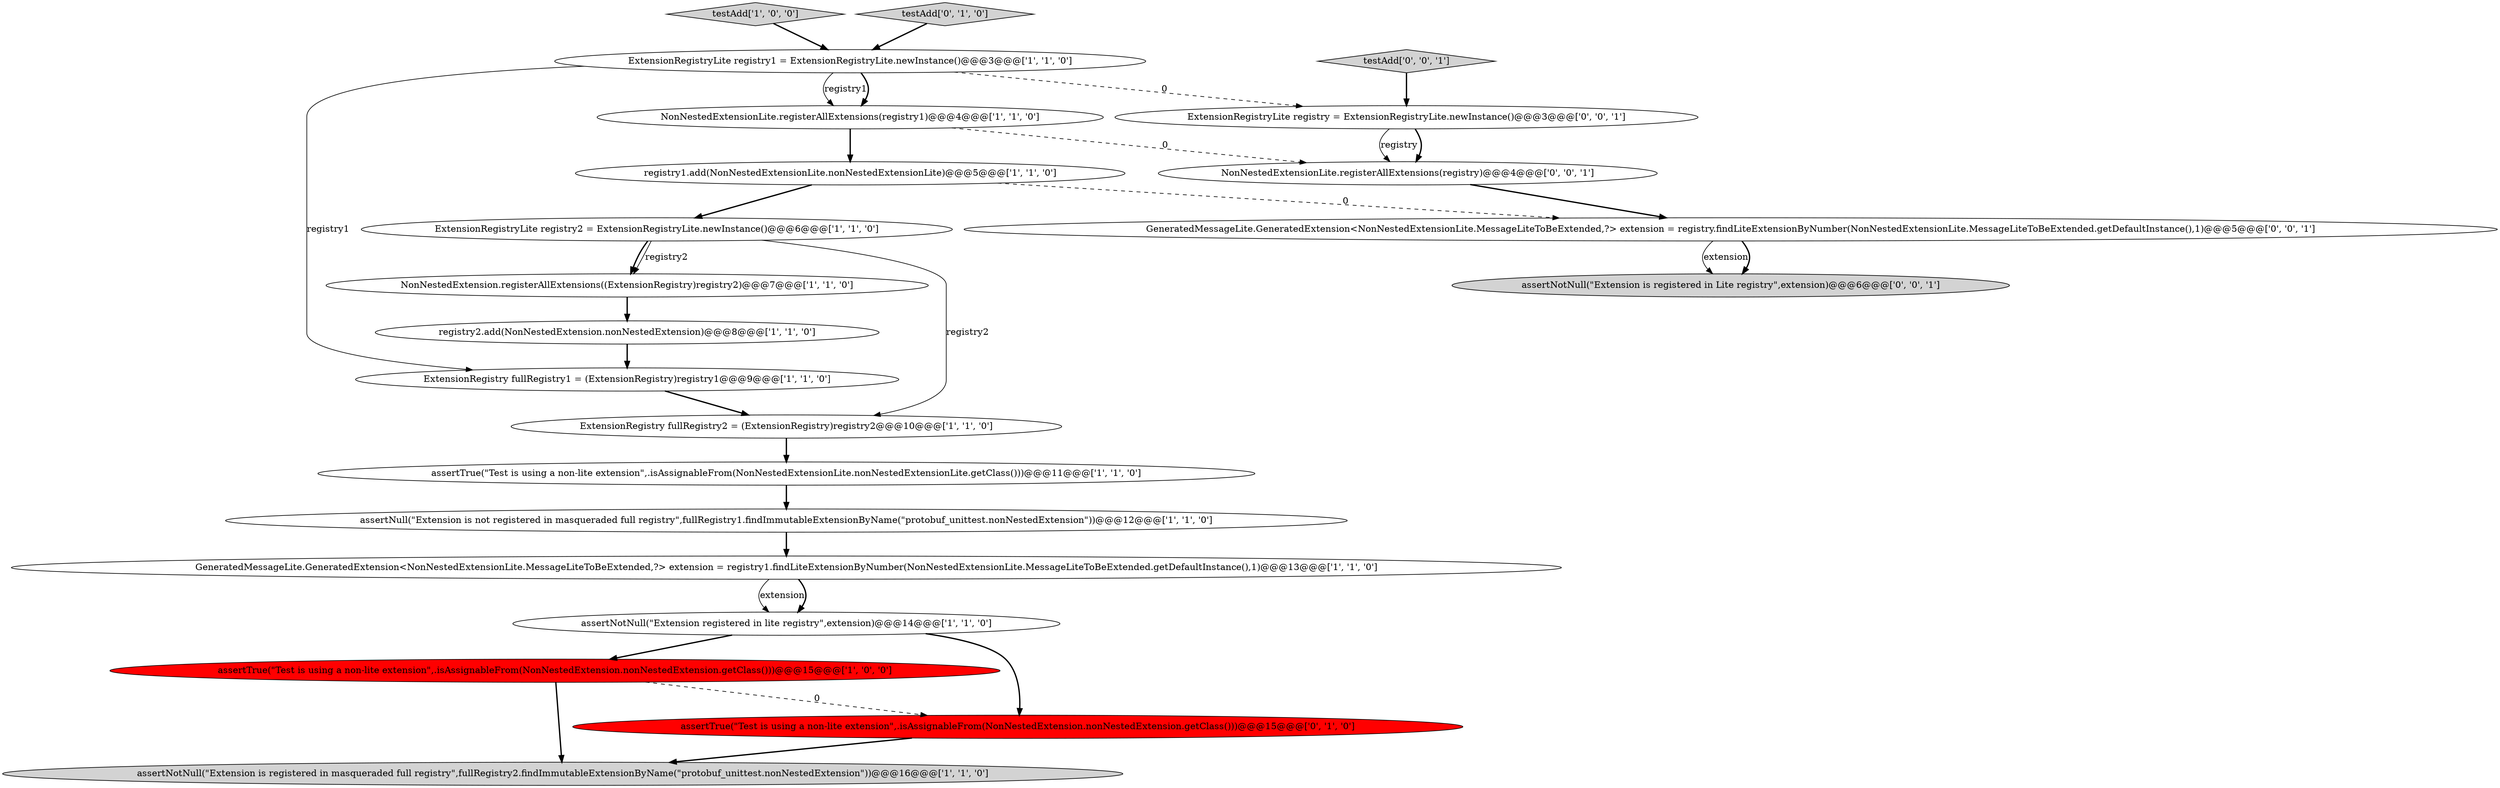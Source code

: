 digraph {
6 [style = filled, label = "testAdd['1', '0', '0']", fillcolor = lightgray, shape = diamond image = "AAA0AAABBB1BBB"];
20 [style = filled, label = "assertNotNull(\"Extension is registered in Lite registry\",extension)@@@6@@@['0', '0', '1']", fillcolor = lightgray, shape = ellipse image = "AAA0AAABBB3BBB"];
17 [style = filled, label = "NonNestedExtensionLite.registerAllExtensions(registry)@@@4@@@['0', '0', '1']", fillcolor = white, shape = ellipse image = "AAA0AAABBB3BBB"];
8 [style = filled, label = "GeneratedMessageLite.GeneratedExtension<NonNestedExtensionLite.MessageLiteToBeExtended,?> extension = registry1.findLiteExtensionByNumber(NonNestedExtensionLite.MessageLiteToBeExtended.getDefaultInstance(),1)@@@13@@@['1', '1', '0']", fillcolor = white, shape = ellipse image = "AAA0AAABBB1BBB"];
7 [style = filled, label = "assertTrue(\"Test is using a non-lite extension\",.isAssignableFrom(NonNestedExtension.nonNestedExtension.getClass()))@@@15@@@['1', '0', '0']", fillcolor = red, shape = ellipse image = "AAA1AAABBB1BBB"];
18 [style = filled, label = "ExtensionRegistryLite registry = ExtensionRegistryLite.newInstance()@@@3@@@['0', '0', '1']", fillcolor = white, shape = ellipse image = "AAA0AAABBB3BBB"];
1 [style = filled, label = "ExtensionRegistryLite registry2 = ExtensionRegistryLite.newInstance()@@@6@@@['1', '1', '0']", fillcolor = white, shape = ellipse image = "AAA0AAABBB1BBB"];
5 [style = filled, label = "ExtensionRegistryLite registry1 = ExtensionRegistryLite.newInstance()@@@3@@@['1', '1', '0']", fillcolor = white, shape = ellipse image = "AAA0AAABBB1BBB"];
19 [style = filled, label = "testAdd['0', '0', '1']", fillcolor = lightgray, shape = diamond image = "AAA0AAABBB3BBB"];
14 [style = filled, label = "registry2.add(NonNestedExtension.nonNestedExtension)@@@8@@@['1', '1', '0']", fillcolor = white, shape = ellipse image = "AAA0AAABBB1BBB"];
2 [style = filled, label = "ExtensionRegistry fullRegistry2 = (ExtensionRegistry)registry2@@@10@@@['1', '1', '0']", fillcolor = white, shape = ellipse image = "AAA0AAABBB1BBB"];
13 [style = filled, label = "assertTrue(\"Test is using a non-lite extension\",.isAssignableFrom(NonNestedExtensionLite.nonNestedExtensionLite.getClass()))@@@11@@@['1', '1', '0']", fillcolor = white, shape = ellipse image = "AAA0AAABBB1BBB"];
11 [style = filled, label = "assertNull(\"Extension is not registered in masqueraded full registry\",fullRegistry1.findImmutableExtensionByName(\"protobuf_unittest.nonNestedExtension\"))@@@12@@@['1', '1', '0']", fillcolor = white, shape = ellipse image = "AAA0AAABBB1BBB"];
3 [style = filled, label = "assertNotNull(\"Extension is registered in masqueraded full registry\",fullRegistry2.findImmutableExtensionByName(\"protobuf_unittest.nonNestedExtension\"))@@@16@@@['1', '1', '0']", fillcolor = lightgray, shape = ellipse image = "AAA0AAABBB1BBB"];
9 [style = filled, label = "registry1.add(NonNestedExtensionLite.nonNestedExtensionLite)@@@5@@@['1', '1', '0']", fillcolor = white, shape = ellipse image = "AAA0AAABBB1BBB"];
15 [style = filled, label = "assertTrue(\"Test is using a non-lite extension\",.isAssignableFrom(NonNestedExtension.nonNestedExtension.getClass()))@@@15@@@['0', '1', '0']", fillcolor = red, shape = ellipse image = "AAA1AAABBB2BBB"];
10 [style = filled, label = "ExtensionRegistry fullRegistry1 = (ExtensionRegistry)registry1@@@9@@@['1', '1', '0']", fillcolor = white, shape = ellipse image = "AAA0AAABBB1BBB"];
4 [style = filled, label = "NonNestedExtension.registerAllExtensions((ExtensionRegistry)registry2)@@@7@@@['1', '1', '0']", fillcolor = white, shape = ellipse image = "AAA0AAABBB1BBB"];
12 [style = filled, label = "assertNotNull(\"Extension registered in lite registry\",extension)@@@14@@@['1', '1', '0']", fillcolor = white, shape = ellipse image = "AAA0AAABBB1BBB"];
16 [style = filled, label = "testAdd['0', '1', '0']", fillcolor = lightgray, shape = diamond image = "AAA0AAABBB2BBB"];
0 [style = filled, label = "NonNestedExtensionLite.registerAllExtensions(registry1)@@@4@@@['1', '1', '0']", fillcolor = white, shape = ellipse image = "AAA0AAABBB1BBB"];
21 [style = filled, label = "GeneratedMessageLite.GeneratedExtension<NonNestedExtensionLite.MessageLiteToBeExtended,?> extension = registry.findLiteExtensionByNumber(NonNestedExtensionLite.MessageLiteToBeExtended.getDefaultInstance(),1)@@@5@@@['0', '0', '1']", fillcolor = white, shape = ellipse image = "AAA0AAABBB3BBB"];
21->20 [style = solid, label="extension"];
0->9 [style = bold, label=""];
1->4 [style = bold, label=""];
4->14 [style = bold, label=""];
19->18 [style = bold, label=""];
5->0 [style = solid, label="registry1"];
12->15 [style = bold, label=""];
1->4 [style = solid, label="registry2"];
18->17 [style = bold, label=""];
14->10 [style = bold, label=""];
18->17 [style = solid, label="registry"];
5->18 [style = dashed, label="0"];
15->3 [style = bold, label=""];
0->17 [style = dashed, label="0"];
13->11 [style = bold, label=""];
12->7 [style = bold, label=""];
7->3 [style = bold, label=""];
2->13 [style = bold, label=""];
1->2 [style = solid, label="registry2"];
6->5 [style = bold, label=""];
5->10 [style = solid, label="registry1"];
21->20 [style = bold, label=""];
5->0 [style = bold, label=""];
9->21 [style = dashed, label="0"];
8->12 [style = solid, label="extension"];
7->15 [style = dashed, label="0"];
16->5 [style = bold, label=""];
11->8 [style = bold, label=""];
10->2 [style = bold, label=""];
9->1 [style = bold, label=""];
17->21 [style = bold, label=""];
8->12 [style = bold, label=""];
}
